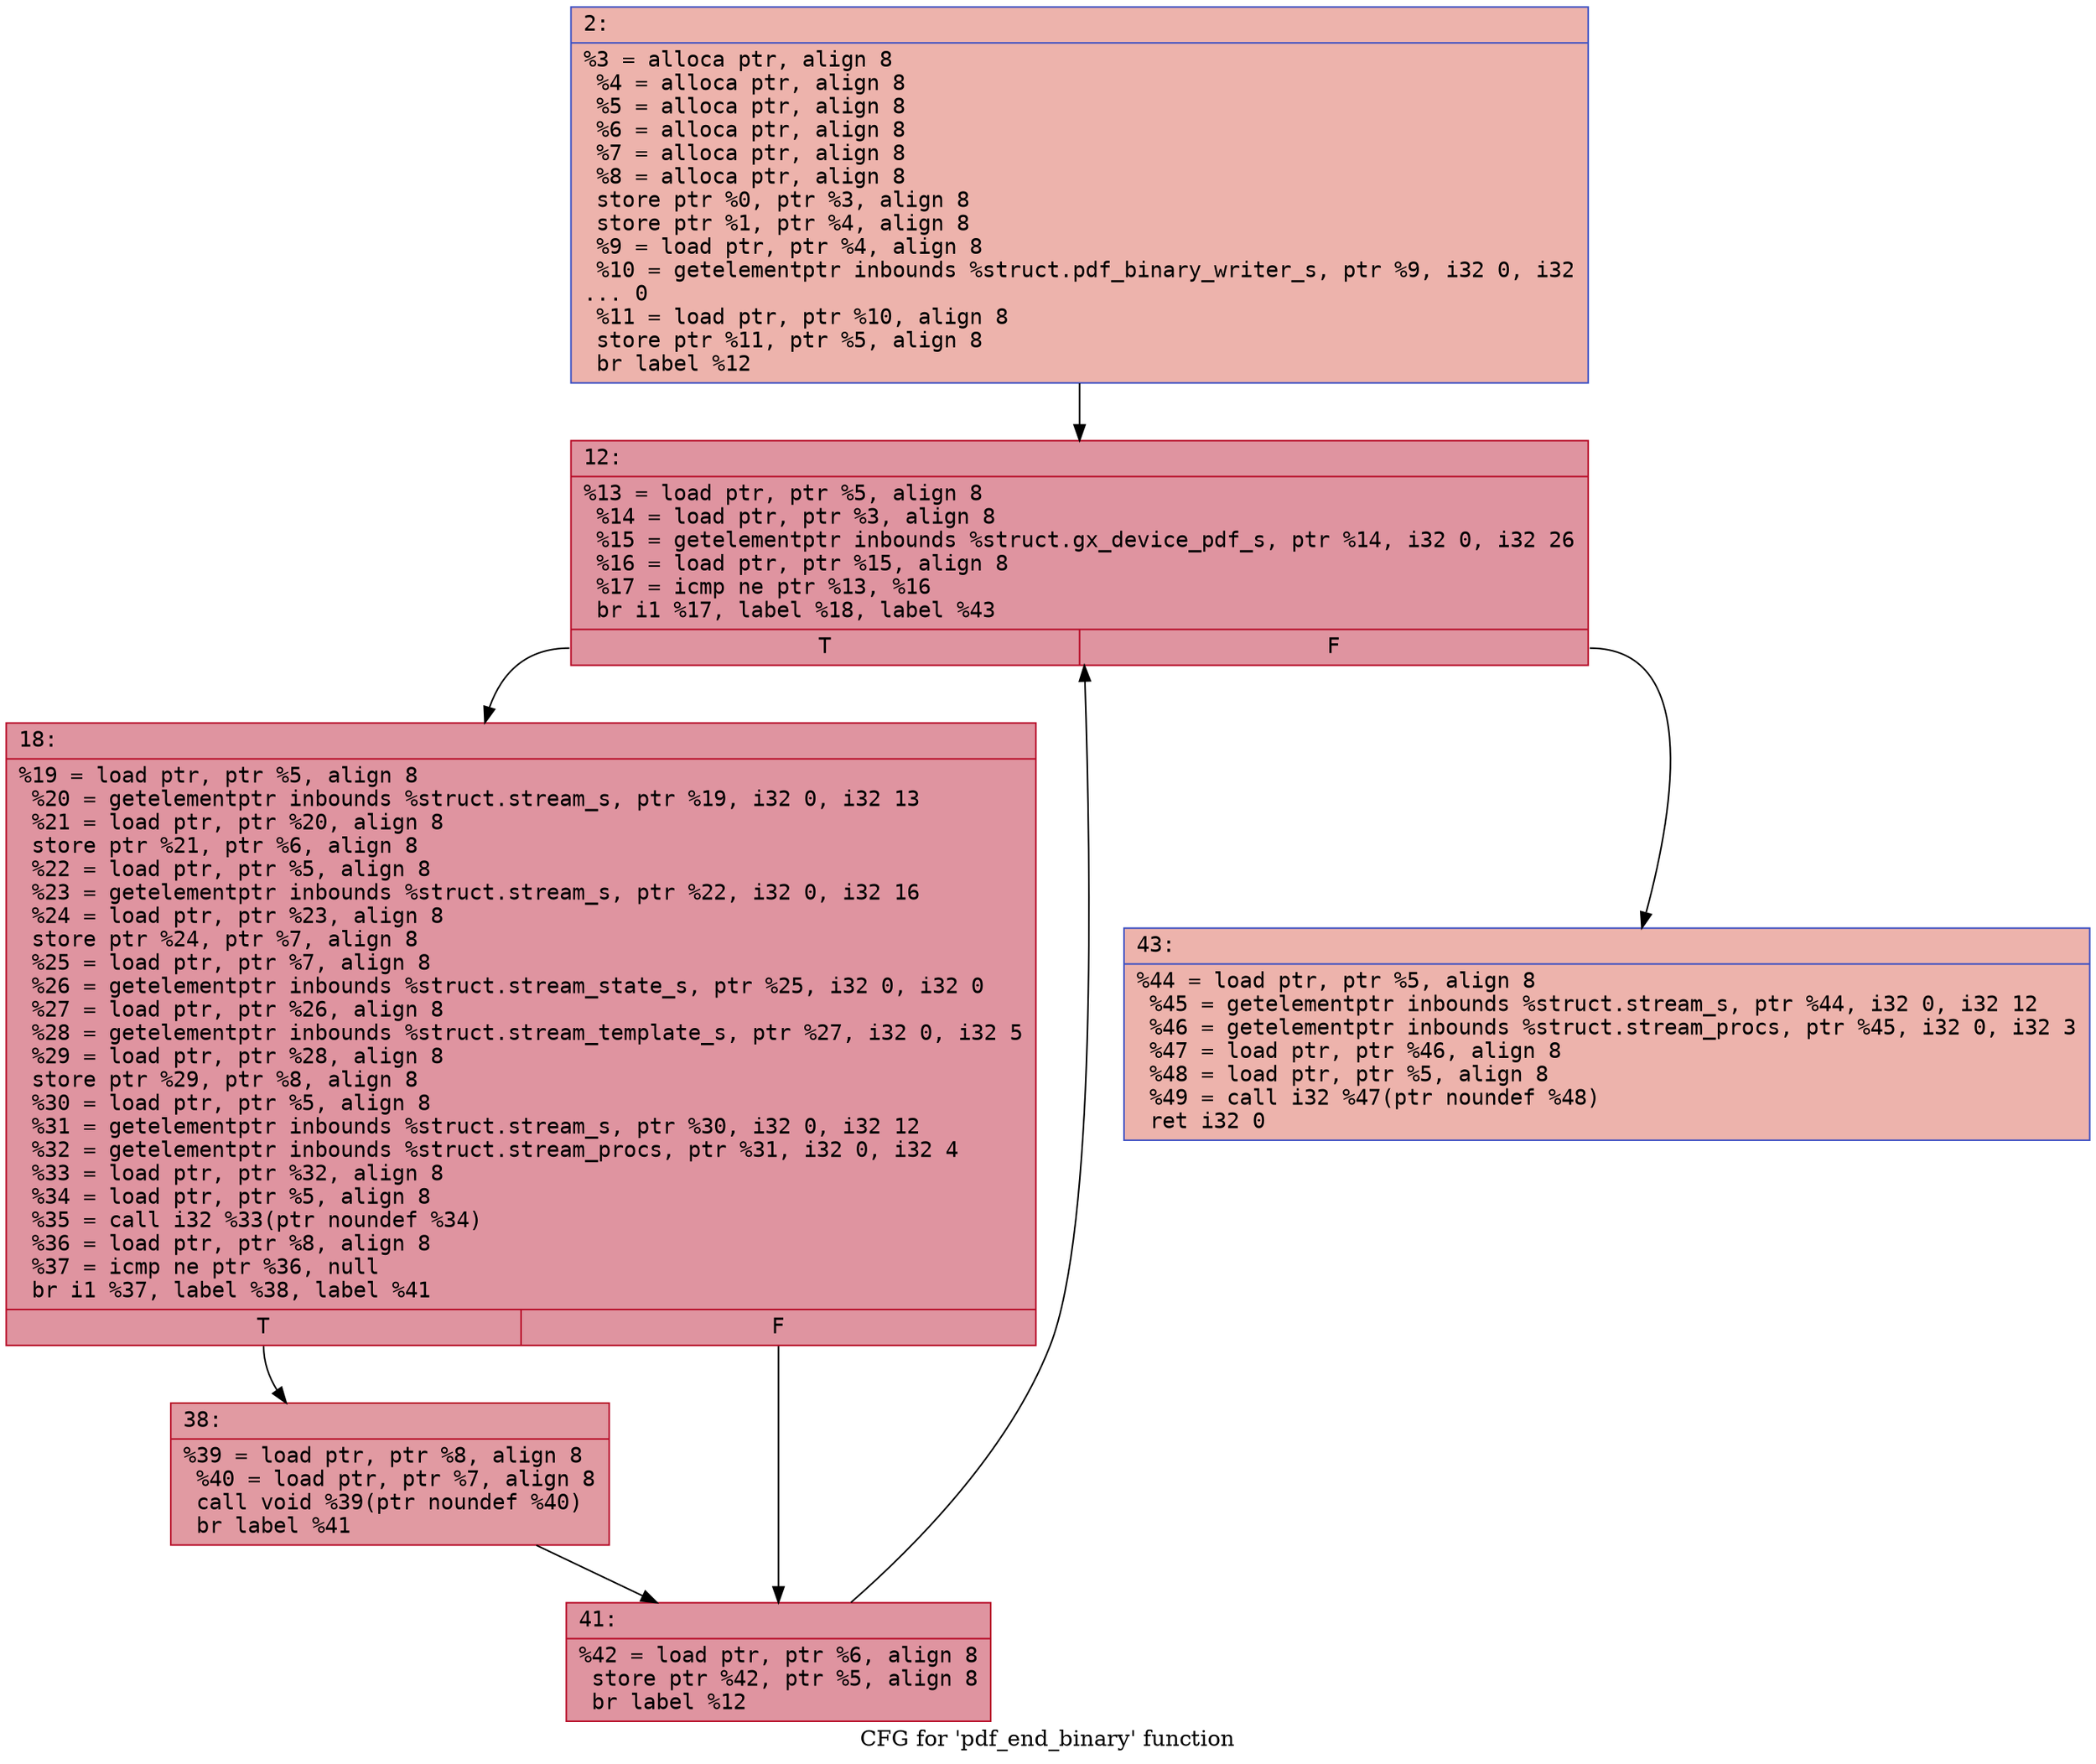 digraph "CFG for 'pdf_end_binary' function" {
	label="CFG for 'pdf_end_binary' function";

	Node0x600003033890 [shape=record,color="#3d50c3ff", style=filled, fillcolor="#d6524470" fontname="Courier",label="{2:\l|  %3 = alloca ptr, align 8\l  %4 = alloca ptr, align 8\l  %5 = alloca ptr, align 8\l  %6 = alloca ptr, align 8\l  %7 = alloca ptr, align 8\l  %8 = alloca ptr, align 8\l  store ptr %0, ptr %3, align 8\l  store ptr %1, ptr %4, align 8\l  %9 = load ptr, ptr %4, align 8\l  %10 = getelementptr inbounds %struct.pdf_binary_writer_s, ptr %9, i32 0, i32\l... 0\l  %11 = load ptr, ptr %10, align 8\l  store ptr %11, ptr %5, align 8\l  br label %12\l}"];
	Node0x600003033890 -> Node0x6000030338e0[tooltip="2 -> 12\nProbability 100.00%" ];
	Node0x6000030338e0 [shape=record,color="#b70d28ff", style=filled, fillcolor="#b70d2870" fontname="Courier",label="{12:\l|  %13 = load ptr, ptr %5, align 8\l  %14 = load ptr, ptr %3, align 8\l  %15 = getelementptr inbounds %struct.gx_device_pdf_s, ptr %14, i32 0, i32 26\l  %16 = load ptr, ptr %15, align 8\l  %17 = icmp ne ptr %13, %16\l  br i1 %17, label %18, label %43\l|{<s0>T|<s1>F}}"];
	Node0x6000030338e0:s0 -> Node0x600003033930[tooltip="12 -> 18\nProbability 96.88%" ];
	Node0x6000030338e0:s1 -> Node0x600003033a20[tooltip="12 -> 43\nProbability 3.12%" ];
	Node0x600003033930 [shape=record,color="#b70d28ff", style=filled, fillcolor="#b70d2870" fontname="Courier",label="{18:\l|  %19 = load ptr, ptr %5, align 8\l  %20 = getelementptr inbounds %struct.stream_s, ptr %19, i32 0, i32 13\l  %21 = load ptr, ptr %20, align 8\l  store ptr %21, ptr %6, align 8\l  %22 = load ptr, ptr %5, align 8\l  %23 = getelementptr inbounds %struct.stream_s, ptr %22, i32 0, i32 16\l  %24 = load ptr, ptr %23, align 8\l  store ptr %24, ptr %7, align 8\l  %25 = load ptr, ptr %7, align 8\l  %26 = getelementptr inbounds %struct.stream_state_s, ptr %25, i32 0, i32 0\l  %27 = load ptr, ptr %26, align 8\l  %28 = getelementptr inbounds %struct.stream_template_s, ptr %27, i32 0, i32 5\l  %29 = load ptr, ptr %28, align 8\l  store ptr %29, ptr %8, align 8\l  %30 = load ptr, ptr %5, align 8\l  %31 = getelementptr inbounds %struct.stream_s, ptr %30, i32 0, i32 12\l  %32 = getelementptr inbounds %struct.stream_procs, ptr %31, i32 0, i32 4\l  %33 = load ptr, ptr %32, align 8\l  %34 = load ptr, ptr %5, align 8\l  %35 = call i32 %33(ptr noundef %34)\l  %36 = load ptr, ptr %8, align 8\l  %37 = icmp ne ptr %36, null\l  br i1 %37, label %38, label %41\l|{<s0>T|<s1>F}}"];
	Node0x600003033930:s0 -> Node0x600003033980[tooltip="18 -> 38\nProbability 62.50%" ];
	Node0x600003033930:s1 -> Node0x6000030339d0[tooltip="18 -> 41\nProbability 37.50%" ];
	Node0x600003033980 [shape=record,color="#b70d28ff", style=filled, fillcolor="#bb1b2c70" fontname="Courier",label="{38:\l|  %39 = load ptr, ptr %8, align 8\l  %40 = load ptr, ptr %7, align 8\l  call void %39(ptr noundef %40)\l  br label %41\l}"];
	Node0x600003033980 -> Node0x6000030339d0[tooltip="38 -> 41\nProbability 100.00%" ];
	Node0x6000030339d0 [shape=record,color="#b70d28ff", style=filled, fillcolor="#b70d2870" fontname="Courier",label="{41:\l|  %42 = load ptr, ptr %6, align 8\l  store ptr %42, ptr %5, align 8\l  br label %12\l}"];
	Node0x6000030339d0 -> Node0x6000030338e0[tooltip="41 -> 12\nProbability 100.00%" ];
	Node0x600003033a20 [shape=record,color="#3d50c3ff", style=filled, fillcolor="#d6524470" fontname="Courier",label="{43:\l|  %44 = load ptr, ptr %5, align 8\l  %45 = getelementptr inbounds %struct.stream_s, ptr %44, i32 0, i32 12\l  %46 = getelementptr inbounds %struct.stream_procs, ptr %45, i32 0, i32 3\l  %47 = load ptr, ptr %46, align 8\l  %48 = load ptr, ptr %5, align 8\l  %49 = call i32 %47(ptr noundef %48)\l  ret i32 0\l}"];
}
